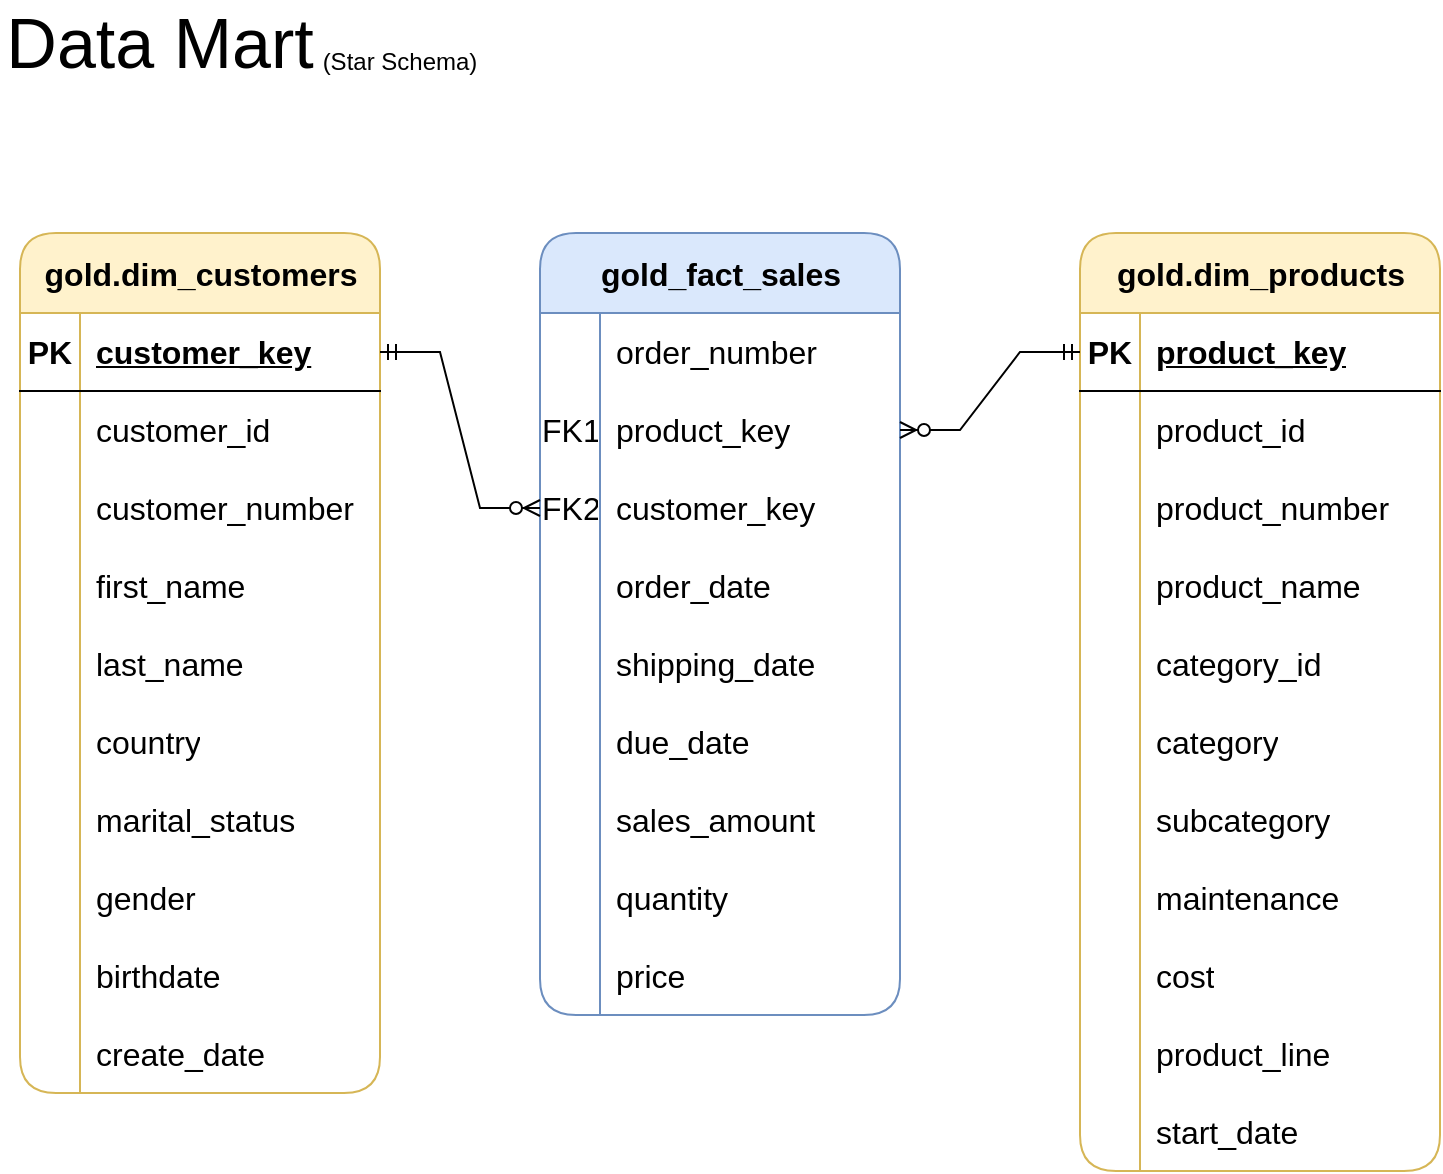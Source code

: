 <mxfile version="28.0.4">
  <diagram name="Strona-1" id="bl9GL8oTQglkChft6VXO">
    <mxGraphModel dx="1042" dy="660" grid="1" gridSize="10" guides="1" tooltips="1" connect="1" arrows="1" fold="1" page="1" pageScale="1" pageWidth="827" pageHeight="1169" math="0" shadow="0">
      <root>
        <mxCell id="0" />
        <mxCell id="1" parent="0" />
        <mxCell id="dJitBYqSB-J8J8jFcgvF-1" value="&lt;font style=&quot;font-size: 35px;&quot;&gt;Data Mart&lt;/font&gt;" style="text;html=1;align=center;verticalAlign=middle;whiteSpace=wrap;rounded=0;" vertex="1" parent="1">
          <mxGeometry x="40" y="85" width="160" height="40" as="geometry" />
        </mxCell>
        <mxCell id="dJitBYqSB-J8J8jFcgvF-2" value="(Star Schema)" style="text;html=1;align=center;verticalAlign=middle;whiteSpace=wrap;rounded=0;" vertex="1" parent="1">
          <mxGeometry x="200" y="100" width="80" height="30" as="geometry" />
        </mxCell>
        <mxCell id="dJitBYqSB-J8J8jFcgvF-3" value="gold.dim_customers" style="shape=table;startSize=40;container=1;collapsible=1;childLayout=tableLayout;fixedRows=1;rowLines=0;fontStyle=1;align=center;resizeLast=1;html=1;rounded=1;fillColor=#fff2cc;strokeColor=#d6b656;fontSize=16;" vertex="1" parent="1">
          <mxGeometry x="50" y="200.5" width="180" height="430" as="geometry">
            <mxRectangle x="110" y="220" width="180" height="30" as="alternateBounds" />
          </mxGeometry>
        </mxCell>
        <mxCell id="dJitBYqSB-J8J8jFcgvF-4" value="" style="shape=tableRow;horizontal=0;startSize=0;swimlaneHead=0;swimlaneBody=0;fillColor=none;collapsible=0;dropTarget=0;points=[[0,0.5],[1,0.5]];portConstraint=eastwest;top=0;left=0;right=0;bottom=1;fontSize=16;" vertex="1" parent="dJitBYqSB-J8J8jFcgvF-3">
          <mxGeometry y="40" width="180" height="39" as="geometry" />
        </mxCell>
        <mxCell id="dJitBYqSB-J8J8jFcgvF-5" value="PK" style="shape=partialRectangle;connectable=0;fillColor=none;top=0;left=0;bottom=0;right=0;fontStyle=1;overflow=hidden;whiteSpace=wrap;html=1;fontSize=16;" vertex="1" parent="dJitBYqSB-J8J8jFcgvF-4">
          <mxGeometry width="30" height="39" as="geometry">
            <mxRectangle width="30" height="39" as="alternateBounds" />
          </mxGeometry>
        </mxCell>
        <mxCell id="dJitBYqSB-J8J8jFcgvF-6" value="customer_key" style="shape=partialRectangle;connectable=0;fillColor=none;top=0;left=0;bottom=0;right=0;align=left;spacingLeft=6;fontStyle=5;overflow=hidden;whiteSpace=wrap;html=1;fontSize=16;" vertex="1" parent="dJitBYqSB-J8J8jFcgvF-4">
          <mxGeometry x="30" width="150" height="39" as="geometry">
            <mxRectangle width="150" height="39" as="alternateBounds" />
          </mxGeometry>
        </mxCell>
        <mxCell id="dJitBYqSB-J8J8jFcgvF-7" value="" style="shape=tableRow;horizontal=0;startSize=0;swimlaneHead=0;swimlaneBody=0;fillColor=none;collapsible=0;dropTarget=0;points=[[0,0.5],[1,0.5]];portConstraint=eastwest;top=0;left=0;right=0;bottom=0;fontSize=16;" vertex="1" parent="dJitBYqSB-J8J8jFcgvF-3">
          <mxGeometry y="79" width="180" height="39" as="geometry" />
        </mxCell>
        <mxCell id="dJitBYqSB-J8J8jFcgvF-8" value="" style="shape=partialRectangle;connectable=0;fillColor=none;top=0;left=0;bottom=0;right=0;editable=1;overflow=hidden;whiteSpace=wrap;html=1;fontSize=16;" vertex="1" parent="dJitBYqSB-J8J8jFcgvF-7">
          <mxGeometry width="30" height="39" as="geometry">
            <mxRectangle width="30" height="39" as="alternateBounds" />
          </mxGeometry>
        </mxCell>
        <mxCell id="dJitBYqSB-J8J8jFcgvF-9" value="customer_id" style="shape=partialRectangle;connectable=0;fillColor=none;top=0;left=0;bottom=0;right=0;align=left;spacingLeft=6;overflow=hidden;whiteSpace=wrap;html=1;fontSize=16;" vertex="1" parent="dJitBYqSB-J8J8jFcgvF-7">
          <mxGeometry x="30" width="150" height="39" as="geometry">
            <mxRectangle width="150" height="39" as="alternateBounds" />
          </mxGeometry>
        </mxCell>
        <mxCell id="dJitBYqSB-J8J8jFcgvF-10" value="" style="shape=tableRow;horizontal=0;startSize=0;swimlaneHead=0;swimlaneBody=0;fillColor=none;collapsible=0;dropTarget=0;points=[[0,0.5],[1,0.5]];portConstraint=eastwest;top=0;left=0;right=0;bottom=0;fontSize=16;" vertex="1" parent="dJitBYqSB-J8J8jFcgvF-3">
          <mxGeometry y="118" width="180" height="39" as="geometry" />
        </mxCell>
        <mxCell id="dJitBYqSB-J8J8jFcgvF-11" value="" style="shape=partialRectangle;connectable=0;fillColor=none;top=0;left=0;bottom=0;right=0;editable=1;overflow=hidden;whiteSpace=wrap;html=1;fontSize=16;" vertex="1" parent="dJitBYqSB-J8J8jFcgvF-10">
          <mxGeometry width="30" height="39" as="geometry">
            <mxRectangle width="30" height="39" as="alternateBounds" />
          </mxGeometry>
        </mxCell>
        <mxCell id="dJitBYqSB-J8J8jFcgvF-12" value="customer_number" style="shape=partialRectangle;connectable=0;fillColor=none;top=0;left=0;bottom=0;right=0;align=left;spacingLeft=6;overflow=hidden;whiteSpace=wrap;html=1;fontSize=16;" vertex="1" parent="dJitBYqSB-J8J8jFcgvF-10">
          <mxGeometry x="30" width="150" height="39" as="geometry">
            <mxRectangle width="150" height="39" as="alternateBounds" />
          </mxGeometry>
        </mxCell>
        <mxCell id="dJitBYqSB-J8J8jFcgvF-13" value="" style="shape=tableRow;horizontal=0;startSize=0;swimlaneHead=0;swimlaneBody=0;fillColor=none;collapsible=0;dropTarget=0;points=[[0,0.5],[1,0.5]];portConstraint=eastwest;top=0;left=0;right=0;bottom=0;fontSize=16;" vertex="1" parent="dJitBYqSB-J8J8jFcgvF-3">
          <mxGeometry y="157" width="180" height="39" as="geometry" />
        </mxCell>
        <mxCell id="dJitBYqSB-J8J8jFcgvF-14" value="" style="shape=partialRectangle;connectable=0;fillColor=none;top=0;left=0;bottom=0;right=0;editable=1;overflow=hidden;whiteSpace=wrap;html=1;fontSize=16;" vertex="1" parent="dJitBYqSB-J8J8jFcgvF-13">
          <mxGeometry width="30" height="39" as="geometry">
            <mxRectangle width="30" height="39" as="alternateBounds" />
          </mxGeometry>
        </mxCell>
        <mxCell id="dJitBYqSB-J8J8jFcgvF-15" value="first_name" style="shape=partialRectangle;connectable=0;fillColor=none;top=0;left=0;bottom=0;right=0;align=left;spacingLeft=6;overflow=hidden;whiteSpace=wrap;html=1;fontSize=16;" vertex="1" parent="dJitBYqSB-J8J8jFcgvF-13">
          <mxGeometry x="30" width="150" height="39" as="geometry">
            <mxRectangle width="150" height="39" as="alternateBounds" />
          </mxGeometry>
        </mxCell>
        <mxCell id="dJitBYqSB-J8J8jFcgvF-16" value="" style="shape=tableRow;horizontal=0;startSize=0;swimlaneHead=0;swimlaneBody=0;fillColor=none;collapsible=0;dropTarget=0;points=[[0,0.5],[1,0.5]];portConstraint=eastwest;top=0;left=0;right=0;bottom=0;fontSize=16;" vertex="1" parent="dJitBYqSB-J8J8jFcgvF-3">
          <mxGeometry y="196" width="180" height="39" as="geometry" />
        </mxCell>
        <mxCell id="dJitBYqSB-J8J8jFcgvF-17" value="" style="shape=partialRectangle;connectable=0;fillColor=none;top=0;left=0;bottom=0;right=0;editable=1;overflow=hidden;whiteSpace=wrap;html=1;fontSize=16;" vertex="1" parent="dJitBYqSB-J8J8jFcgvF-16">
          <mxGeometry width="30" height="39" as="geometry">
            <mxRectangle width="30" height="39" as="alternateBounds" />
          </mxGeometry>
        </mxCell>
        <mxCell id="dJitBYqSB-J8J8jFcgvF-18" value="last_name" style="shape=partialRectangle;connectable=0;fillColor=none;top=0;left=0;bottom=0;right=0;align=left;spacingLeft=6;overflow=hidden;whiteSpace=wrap;html=1;fontSize=16;" vertex="1" parent="dJitBYqSB-J8J8jFcgvF-16">
          <mxGeometry x="30" width="150" height="39" as="geometry">
            <mxRectangle width="150" height="39" as="alternateBounds" />
          </mxGeometry>
        </mxCell>
        <mxCell id="dJitBYqSB-J8J8jFcgvF-19" value="" style="shape=tableRow;horizontal=0;startSize=0;swimlaneHead=0;swimlaneBody=0;fillColor=none;collapsible=0;dropTarget=0;points=[[0,0.5],[1,0.5]];portConstraint=eastwest;top=0;left=0;right=0;bottom=0;fontSize=16;" vertex="1" parent="dJitBYqSB-J8J8jFcgvF-3">
          <mxGeometry y="235" width="180" height="39" as="geometry" />
        </mxCell>
        <mxCell id="dJitBYqSB-J8J8jFcgvF-20" value="" style="shape=partialRectangle;connectable=0;fillColor=none;top=0;left=0;bottom=0;right=0;editable=1;overflow=hidden;whiteSpace=wrap;html=1;fontSize=16;" vertex="1" parent="dJitBYqSB-J8J8jFcgvF-19">
          <mxGeometry width="30" height="39" as="geometry">
            <mxRectangle width="30" height="39" as="alternateBounds" />
          </mxGeometry>
        </mxCell>
        <mxCell id="dJitBYqSB-J8J8jFcgvF-21" value="country" style="shape=partialRectangle;connectable=0;fillColor=none;top=0;left=0;bottom=0;right=0;align=left;spacingLeft=6;overflow=hidden;whiteSpace=wrap;html=1;fontSize=16;" vertex="1" parent="dJitBYqSB-J8J8jFcgvF-19">
          <mxGeometry x="30" width="150" height="39" as="geometry">
            <mxRectangle width="150" height="39" as="alternateBounds" />
          </mxGeometry>
        </mxCell>
        <mxCell id="dJitBYqSB-J8J8jFcgvF-22" value="" style="shape=tableRow;horizontal=0;startSize=0;swimlaneHead=0;swimlaneBody=0;fillColor=none;collapsible=0;dropTarget=0;points=[[0,0.5],[1,0.5]];portConstraint=eastwest;top=0;left=0;right=0;bottom=0;fontSize=16;" vertex="1" parent="dJitBYqSB-J8J8jFcgvF-3">
          <mxGeometry y="274" width="180" height="39" as="geometry" />
        </mxCell>
        <mxCell id="dJitBYqSB-J8J8jFcgvF-23" value="" style="shape=partialRectangle;connectable=0;fillColor=none;top=0;left=0;bottom=0;right=0;editable=1;overflow=hidden;whiteSpace=wrap;html=1;fontSize=16;" vertex="1" parent="dJitBYqSB-J8J8jFcgvF-22">
          <mxGeometry width="30" height="39" as="geometry">
            <mxRectangle width="30" height="39" as="alternateBounds" />
          </mxGeometry>
        </mxCell>
        <mxCell id="dJitBYqSB-J8J8jFcgvF-24" value="marital_status" style="shape=partialRectangle;connectable=0;fillColor=none;top=0;left=0;bottom=0;right=0;align=left;spacingLeft=6;overflow=hidden;whiteSpace=wrap;html=1;fontSize=16;" vertex="1" parent="dJitBYqSB-J8J8jFcgvF-22">
          <mxGeometry x="30" width="150" height="39" as="geometry">
            <mxRectangle width="150" height="39" as="alternateBounds" />
          </mxGeometry>
        </mxCell>
        <mxCell id="dJitBYqSB-J8J8jFcgvF-25" value="" style="shape=tableRow;horizontal=0;startSize=0;swimlaneHead=0;swimlaneBody=0;fillColor=none;collapsible=0;dropTarget=0;points=[[0,0.5],[1,0.5]];portConstraint=eastwest;top=0;left=0;right=0;bottom=0;fontSize=16;" vertex="1" parent="dJitBYqSB-J8J8jFcgvF-3">
          <mxGeometry y="313" width="180" height="39" as="geometry" />
        </mxCell>
        <mxCell id="dJitBYqSB-J8J8jFcgvF-26" value="" style="shape=partialRectangle;connectable=0;fillColor=none;top=0;left=0;bottom=0;right=0;editable=1;overflow=hidden;whiteSpace=wrap;html=1;fontSize=16;" vertex="1" parent="dJitBYqSB-J8J8jFcgvF-25">
          <mxGeometry width="30" height="39" as="geometry">
            <mxRectangle width="30" height="39" as="alternateBounds" />
          </mxGeometry>
        </mxCell>
        <mxCell id="dJitBYqSB-J8J8jFcgvF-27" value="gender" style="shape=partialRectangle;connectable=0;fillColor=none;top=0;left=0;bottom=0;right=0;align=left;spacingLeft=6;overflow=hidden;whiteSpace=wrap;html=1;fontSize=16;" vertex="1" parent="dJitBYqSB-J8J8jFcgvF-25">
          <mxGeometry x="30" width="150" height="39" as="geometry">
            <mxRectangle width="150" height="39" as="alternateBounds" />
          </mxGeometry>
        </mxCell>
        <mxCell id="dJitBYqSB-J8J8jFcgvF-28" value="" style="shape=tableRow;horizontal=0;startSize=0;swimlaneHead=0;swimlaneBody=0;fillColor=none;collapsible=0;dropTarget=0;points=[[0,0.5],[1,0.5]];portConstraint=eastwest;top=0;left=0;right=0;bottom=0;fontSize=16;" vertex="1" parent="dJitBYqSB-J8J8jFcgvF-3">
          <mxGeometry y="352" width="180" height="39" as="geometry" />
        </mxCell>
        <mxCell id="dJitBYqSB-J8J8jFcgvF-29" value="" style="shape=partialRectangle;connectable=0;fillColor=none;top=0;left=0;bottom=0;right=0;editable=1;overflow=hidden;whiteSpace=wrap;html=1;fontSize=16;" vertex="1" parent="dJitBYqSB-J8J8jFcgvF-28">
          <mxGeometry width="30" height="39" as="geometry">
            <mxRectangle width="30" height="39" as="alternateBounds" />
          </mxGeometry>
        </mxCell>
        <mxCell id="dJitBYqSB-J8J8jFcgvF-30" value="birthdate" style="shape=partialRectangle;connectable=0;fillColor=none;top=0;left=0;bottom=0;right=0;align=left;spacingLeft=6;overflow=hidden;whiteSpace=wrap;html=1;fontSize=16;" vertex="1" parent="dJitBYqSB-J8J8jFcgvF-28">
          <mxGeometry x="30" width="150" height="39" as="geometry">
            <mxRectangle width="150" height="39" as="alternateBounds" />
          </mxGeometry>
        </mxCell>
        <mxCell id="dJitBYqSB-J8J8jFcgvF-31" value="" style="shape=tableRow;horizontal=0;startSize=0;swimlaneHead=0;swimlaneBody=0;fillColor=none;collapsible=0;dropTarget=0;points=[[0,0.5],[1,0.5]];portConstraint=eastwest;top=0;left=0;right=0;bottom=0;fontSize=16;" vertex="1" parent="dJitBYqSB-J8J8jFcgvF-3">
          <mxGeometry y="391" width="180" height="39" as="geometry" />
        </mxCell>
        <mxCell id="dJitBYqSB-J8J8jFcgvF-32" value="" style="shape=partialRectangle;connectable=0;fillColor=none;top=0;left=0;bottom=0;right=0;editable=1;overflow=hidden;whiteSpace=wrap;html=1;fontSize=16;" vertex="1" parent="dJitBYqSB-J8J8jFcgvF-31">
          <mxGeometry width="30" height="39" as="geometry">
            <mxRectangle width="30" height="39" as="alternateBounds" />
          </mxGeometry>
        </mxCell>
        <mxCell id="dJitBYqSB-J8J8jFcgvF-33" value="create_date" style="shape=partialRectangle;connectable=0;fillColor=none;top=0;left=0;bottom=0;right=0;align=left;spacingLeft=6;overflow=hidden;whiteSpace=wrap;html=1;fontSize=16;" vertex="1" parent="dJitBYqSB-J8J8jFcgvF-31">
          <mxGeometry x="30" width="150" height="39" as="geometry">
            <mxRectangle width="150" height="39" as="alternateBounds" />
          </mxGeometry>
        </mxCell>
        <mxCell id="dJitBYqSB-J8J8jFcgvF-34" value="gold.dim_products" style="shape=table;startSize=40;container=1;collapsible=1;childLayout=tableLayout;fixedRows=1;rowLines=0;fontStyle=1;align=center;resizeLast=1;html=1;rounded=1;fillColor=#fff2cc;strokeColor=#d6b656;fontSize=16;" vertex="1" parent="1">
          <mxGeometry x="580" y="200.5" width="180" height="469" as="geometry">
            <mxRectangle x="110" y="220" width="180" height="30" as="alternateBounds" />
          </mxGeometry>
        </mxCell>
        <mxCell id="dJitBYqSB-J8J8jFcgvF-35" value="" style="shape=tableRow;horizontal=0;startSize=0;swimlaneHead=0;swimlaneBody=0;fillColor=none;collapsible=0;dropTarget=0;points=[[0,0.5],[1,0.5]];portConstraint=eastwest;top=0;left=0;right=0;bottom=1;fontSize=16;" vertex="1" parent="dJitBYqSB-J8J8jFcgvF-34">
          <mxGeometry y="40" width="180" height="39" as="geometry" />
        </mxCell>
        <mxCell id="dJitBYqSB-J8J8jFcgvF-36" value="PK" style="shape=partialRectangle;connectable=0;fillColor=none;top=0;left=0;bottom=0;right=0;fontStyle=1;overflow=hidden;whiteSpace=wrap;html=1;fontSize=16;" vertex="1" parent="dJitBYqSB-J8J8jFcgvF-35">
          <mxGeometry width="30" height="39" as="geometry">
            <mxRectangle width="30" height="39" as="alternateBounds" />
          </mxGeometry>
        </mxCell>
        <mxCell id="dJitBYqSB-J8J8jFcgvF-37" value="product_key" style="shape=partialRectangle;connectable=0;fillColor=none;top=0;left=0;bottom=0;right=0;align=left;spacingLeft=6;fontStyle=5;overflow=hidden;whiteSpace=wrap;html=1;fontSize=16;" vertex="1" parent="dJitBYqSB-J8J8jFcgvF-35">
          <mxGeometry x="30" width="150" height="39" as="geometry">
            <mxRectangle width="150" height="39" as="alternateBounds" />
          </mxGeometry>
        </mxCell>
        <mxCell id="dJitBYqSB-J8J8jFcgvF-38" value="" style="shape=tableRow;horizontal=0;startSize=0;swimlaneHead=0;swimlaneBody=0;fillColor=none;collapsible=0;dropTarget=0;points=[[0,0.5],[1,0.5]];portConstraint=eastwest;top=0;left=0;right=0;bottom=0;fontSize=16;" vertex="1" parent="dJitBYqSB-J8J8jFcgvF-34">
          <mxGeometry y="79" width="180" height="39" as="geometry" />
        </mxCell>
        <mxCell id="dJitBYqSB-J8J8jFcgvF-39" value="" style="shape=partialRectangle;connectable=0;fillColor=none;top=0;left=0;bottom=0;right=0;editable=1;overflow=hidden;whiteSpace=wrap;html=1;fontSize=16;" vertex="1" parent="dJitBYqSB-J8J8jFcgvF-38">
          <mxGeometry width="30" height="39" as="geometry">
            <mxRectangle width="30" height="39" as="alternateBounds" />
          </mxGeometry>
        </mxCell>
        <mxCell id="dJitBYqSB-J8J8jFcgvF-40" value="product_id" style="shape=partialRectangle;connectable=0;fillColor=none;top=0;left=0;bottom=0;right=0;align=left;spacingLeft=6;overflow=hidden;whiteSpace=wrap;html=1;fontSize=16;" vertex="1" parent="dJitBYqSB-J8J8jFcgvF-38">
          <mxGeometry x="30" width="150" height="39" as="geometry">
            <mxRectangle width="150" height="39" as="alternateBounds" />
          </mxGeometry>
        </mxCell>
        <mxCell id="dJitBYqSB-J8J8jFcgvF-41" value="" style="shape=tableRow;horizontal=0;startSize=0;swimlaneHead=0;swimlaneBody=0;fillColor=none;collapsible=0;dropTarget=0;points=[[0,0.5],[1,0.5]];portConstraint=eastwest;top=0;left=0;right=0;bottom=0;fontSize=16;" vertex="1" parent="dJitBYqSB-J8J8jFcgvF-34">
          <mxGeometry y="118" width="180" height="39" as="geometry" />
        </mxCell>
        <mxCell id="dJitBYqSB-J8J8jFcgvF-42" value="" style="shape=partialRectangle;connectable=0;fillColor=none;top=0;left=0;bottom=0;right=0;editable=1;overflow=hidden;whiteSpace=wrap;html=1;fontSize=16;" vertex="1" parent="dJitBYqSB-J8J8jFcgvF-41">
          <mxGeometry width="30" height="39" as="geometry">
            <mxRectangle width="30" height="39" as="alternateBounds" />
          </mxGeometry>
        </mxCell>
        <mxCell id="dJitBYqSB-J8J8jFcgvF-43" value="product_number" style="shape=partialRectangle;connectable=0;fillColor=none;top=0;left=0;bottom=0;right=0;align=left;spacingLeft=6;overflow=hidden;whiteSpace=wrap;html=1;fontSize=16;" vertex="1" parent="dJitBYqSB-J8J8jFcgvF-41">
          <mxGeometry x="30" width="150" height="39" as="geometry">
            <mxRectangle width="150" height="39" as="alternateBounds" />
          </mxGeometry>
        </mxCell>
        <mxCell id="dJitBYqSB-J8J8jFcgvF-44" value="" style="shape=tableRow;horizontal=0;startSize=0;swimlaneHead=0;swimlaneBody=0;fillColor=none;collapsible=0;dropTarget=0;points=[[0,0.5],[1,0.5]];portConstraint=eastwest;top=0;left=0;right=0;bottom=0;fontSize=16;" vertex="1" parent="dJitBYqSB-J8J8jFcgvF-34">
          <mxGeometry y="157" width="180" height="39" as="geometry" />
        </mxCell>
        <mxCell id="dJitBYqSB-J8J8jFcgvF-45" value="" style="shape=partialRectangle;connectable=0;fillColor=none;top=0;left=0;bottom=0;right=0;editable=1;overflow=hidden;whiteSpace=wrap;html=1;fontSize=16;" vertex="1" parent="dJitBYqSB-J8J8jFcgvF-44">
          <mxGeometry width="30" height="39" as="geometry">
            <mxRectangle width="30" height="39" as="alternateBounds" />
          </mxGeometry>
        </mxCell>
        <mxCell id="dJitBYqSB-J8J8jFcgvF-46" value="product_name" style="shape=partialRectangle;connectable=0;fillColor=none;top=0;left=0;bottom=0;right=0;align=left;spacingLeft=6;overflow=hidden;whiteSpace=wrap;html=1;fontSize=16;" vertex="1" parent="dJitBYqSB-J8J8jFcgvF-44">
          <mxGeometry x="30" width="150" height="39" as="geometry">
            <mxRectangle width="150" height="39" as="alternateBounds" />
          </mxGeometry>
        </mxCell>
        <mxCell id="dJitBYqSB-J8J8jFcgvF-47" value="" style="shape=tableRow;horizontal=0;startSize=0;swimlaneHead=0;swimlaneBody=0;fillColor=none;collapsible=0;dropTarget=0;points=[[0,0.5],[1,0.5]];portConstraint=eastwest;top=0;left=0;right=0;bottom=0;fontSize=16;" vertex="1" parent="dJitBYqSB-J8J8jFcgvF-34">
          <mxGeometry y="196" width="180" height="39" as="geometry" />
        </mxCell>
        <mxCell id="dJitBYqSB-J8J8jFcgvF-48" value="" style="shape=partialRectangle;connectable=0;fillColor=none;top=0;left=0;bottom=0;right=0;editable=1;overflow=hidden;whiteSpace=wrap;html=1;fontSize=16;" vertex="1" parent="dJitBYqSB-J8J8jFcgvF-47">
          <mxGeometry width="30" height="39" as="geometry">
            <mxRectangle width="30" height="39" as="alternateBounds" />
          </mxGeometry>
        </mxCell>
        <mxCell id="dJitBYqSB-J8J8jFcgvF-49" value="category_id" style="shape=partialRectangle;connectable=0;fillColor=none;top=0;left=0;bottom=0;right=0;align=left;spacingLeft=6;overflow=hidden;whiteSpace=wrap;html=1;fontSize=16;" vertex="1" parent="dJitBYqSB-J8J8jFcgvF-47">
          <mxGeometry x="30" width="150" height="39" as="geometry">
            <mxRectangle width="150" height="39" as="alternateBounds" />
          </mxGeometry>
        </mxCell>
        <mxCell id="dJitBYqSB-J8J8jFcgvF-50" value="" style="shape=tableRow;horizontal=0;startSize=0;swimlaneHead=0;swimlaneBody=0;fillColor=none;collapsible=0;dropTarget=0;points=[[0,0.5],[1,0.5]];portConstraint=eastwest;top=0;left=0;right=0;bottom=0;fontSize=16;" vertex="1" parent="dJitBYqSB-J8J8jFcgvF-34">
          <mxGeometry y="235" width="180" height="39" as="geometry" />
        </mxCell>
        <mxCell id="dJitBYqSB-J8J8jFcgvF-51" value="" style="shape=partialRectangle;connectable=0;fillColor=none;top=0;left=0;bottom=0;right=0;editable=1;overflow=hidden;whiteSpace=wrap;html=1;fontSize=16;" vertex="1" parent="dJitBYqSB-J8J8jFcgvF-50">
          <mxGeometry width="30" height="39" as="geometry">
            <mxRectangle width="30" height="39" as="alternateBounds" />
          </mxGeometry>
        </mxCell>
        <mxCell id="dJitBYqSB-J8J8jFcgvF-52" value="category" style="shape=partialRectangle;connectable=0;fillColor=none;top=0;left=0;bottom=0;right=0;align=left;spacingLeft=6;overflow=hidden;whiteSpace=wrap;html=1;fontSize=16;" vertex="1" parent="dJitBYqSB-J8J8jFcgvF-50">
          <mxGeometry x="30" width="150" height="39" as="geometry">
            <mxRectangle width="150" height="39" as="alternateBounds" />
          </mxGeometry>
        </mxCell>
        <mxCell id="dJitBYqSB-J8J8jFcgvF-53" value="" style="shape=tableRow;horizontal=0;startSize=0;swimlaneHead=0;swimlaneBody=0;fillColor=none;collapsible=0;dropTarget=0;points=[[0,0.5],[1,0.5]];portConstraint=eastwest;top=0;left=0;right=0;bottom=0;fontSize=16;" vertex="1" parent="dJitBYqSB-J8J8jFcgvF-34">
          <mxGeometry y="274" width="180" height="39" as="geometry" />
        </mxCell>
        <mxCell id="dJitBYqSB-J8J8jFcgvF-54" value="" style="shape=partialRectangle;connectable=0;fillColor=none;top=0;left=0;bottom=0;right=0;editable=1;overflow=hidden;whiteSpace=wrap;html=1;fontSize=16;" vertex="1" parent="dJitBYqSB-J8J8jFcgvF-53">
          <mxGeometry width="30" height="39" as="geometry">
            <mxRectangle width="30" height="39" as="alternateBounds" />
          </mxGeometry>
        </mxCell>
        <mxCell id="dJitBYqSB-J8J8jFcgvF-55" value="subcategory" style="shape=partialRectangle;connectable=0;fillColor=none;top=0;left=0;bottom=0;right=0;align=left;spacingLeft=6;overflow=hidden;whiteSpace=wrap;html=1;fontSize=16;" vertex="1" parent="dJitBYqSB-J8J8jFcgvF-53">
          <mxGeometry x="30" width="150" height="39" as="geometry">
            <mxRectangle width="150" height="39" as="alternateBounds" />
          </mxGeometry>
        </mxCell>
        <mxCell id="dJitBYqSB-J8J8jFcgvF-56" value="" style="shape=tableRow;horizontal=0;startSize=0;swimlaneHead=0;swimlaneBody=0;fillColor=none;collapsible=0;dropTarget=0;points=[[0,0.5],[1,0.5]];portConstraint=eastwest;top=0;left=0;right=0;bottom=0;fontSize=16;" vertex="1" parent="dJitBYqSB-J8J8jFcgvF-34">
          <mxGeometry y="313" width="180" height="39" as="geometry" />
        </mxCell>
        <mxCell id="dJitBYqSB-J8J8jFcgvF-57" value="" style="shape=partialRectangle;connectable=0;fillColor=none;top=0;left=0;bottom=0;right=0;editable=1;overflow=hidden;whiteSpace=wrap;html=1;fontSize=16;" vertex="1" parent="dJitBYqSB-J8J8jFcgvF-56">
          <mxGeometry width="30" height="39" as="geometry">
            <mxRectangle width="30" height="39" as="alternateBounds" />
          </mxGeometry>
        </mxCell>
        <mxCell id="dJitBYqSB-J8J8jFcgvF-58" value="maintenance" style="shape=partialRectangle;connectable=0;fillColor=none;top=0;left=0;bottom=0;right=0;align=left;spacingLeft=6;overflow=hidden;whiteSpace=wrap;html=1;fontSize=16;" vertex="1" parent="dJitBYqSB-J8J8jFcgvF-56">
          <mxGeometry x="30" width="150" height="39" as="geometry">
            <mxRectangle width="150" height="39" as="alternateBounds" />
          </mxGeometry>
        </mxCell>
        <mxCell id="dJitBYqSB-J8J8jFcgvF-59" value="" style="shape=tableRow;horizontal=0;startSize=0;swimlaneHead=0;swimlaneBody=0;fillColor=none;collapsible=0;dropTarget=0;points=[[0,0.5],[1,0.5]];portConstraint=eastwest;top=0;left=0;right=0;bottom=0;fontSize=16;" vertex="1" parent="dJitBYqSB-J8J8jFcgvF-34">
          <mxGeometry y="352" width="180" height="39" as="geometry" />
        </mxCell>
        <mxCell id="dJitBYqSB-J8J8jFcgvF-60" value="" style="shape=partialRectangle;connectable=0;fillColor=none;top=0;left=0;bottom=0;right=0;editable=1;overflow=hidden;whiteSpace=wrap;html=1;fontSize=16;" vertex="1" parent="dJitBYqSB-J8J8jFcgvF-59">
          <mxGeometry width="30" height="39" as="geometry">
            <mxRectangle width="30" height="39" as="alternateBounds" />
          </mxGeometry>
        </mxCell>
        <mxCell id="dJitBYqSB-J8J8jFcgvF-61" value="cost" style="shape=partialRectangle;connectable=0;fillColor=none;top=0;left=0;bottom=0;right=0;align=left;spacingLeft=6;overflow=hidden;whiteSpace=wrap;html=1;fontSize=16;" vertex="1" parent="dJitBYqSB-J8J8jFcgvF-59">
          <mxGeometry x="30" width="150" height="39" as="geometry">
            <mxRectangle width="150" height="39" as="alternateBounds" />
          </mxGeometry>
        </mxCell>
        <mxCell id="dJitBYqSB-J8J8jFcgvF-62" value="" style="shape=tableRow;horizontal=0;startSize=0;swimlaneHead=0;swimlaneBody=0;fillColor=none;collapsible=0;dropTarget=0;points=[[0,0.5],[1,0.5]];portConstraint=eastwest;top=0;left=0;right=0;bottom=0;fontSize=16;" vertex="1" parent="dJitBYqSB-J8J8jFcgvF-34">
          <mxGeometry y="391" width="180" height="39" as="geometry" />
        </mxCell>
        <mxCell id="dJitBYqSB-J8J8jFcgvF-63" value="" style="shape=partialRectangle;connectable=0;fillColor=none;top=0;left=0;bottom=0;right=0;editable=1;overflow=hidden;whiteSpace=wrap;html=1;fontSize=16;" vertex="1" parent="dJitBYqSB-J8J8jFcgvF-62">
          <mxGeometry width="30" height="39" as="geometry">
            <mxRectangle width="30" height="39" as="alternateBounds" />
          </mxGeometry>
        </mxCell>
        <mxCell id="dJitBYqSB-J8J8jFcgvF-64" value="product_line" style="shape=partialRectangle;connectable=0;fillColor=none;top=0;left=0;bottom=0;right=0;align=left;spacingLeft=6;overflow=hidden;whiteSpace=wrap;html=1;fontSize=16;" vertex="1" parent="dJitBYqSB-J8J8jFcgvF-62">
          <mxGeometry x="30" width="150" height="39" as="geometry">
            <mxRectangle width="150" height="39" as="alternateBounds" />
          </mxGeometry>
        </mxCell>
        <mxCell id="dJitBYqSB-J8J8jFcgvF-65" value="" style="shape=tableRow;horizontal=0;startSize=0;swimlaneHead=0;swimlaneBody=0;fillColor=none;collapsible=0;dropTarget=0;points=[[0,0.5],[1,0.5]];portConstraint=eastwest;top=0;left=0;right=0;bottom=0;fontSize=16;" vertex="1" parent="dJitBYqSB-J8J8jFcgvF-34">
          <mxGeometry y="430" width="180" height="39" as="geometry" />
        </mxCell>
        <mxCell id="dJitBYqSB-J8J8jFcgvF-66" value="" style="shape=partialRectangle;connectable=0;fillColor=none;top=0;left=0;bottom=0;right=0;editable=1;overflow=hidden;whiteSpace=wrap;html=1;fontSize=16;" vertex="1" parent="dJitBYqSB-J8J8jFcgvF-65">
          <mxGeometry width="30" height="39" as="geometry">
            <mxRectangle width="30" height="39" as="alternateBounds" />
          </mxGeometry>
        </mxCell>
        <mxCell id="dJitBYqSB-J8J8jFcgvF-67" value="start_date" style="shape=partialRectangle;connectable=0;fillColor=none;top=0;left=0;bottom=0;right=0;align=left;spacingLeft=6;overflow=hidden;whiteSpace=wrap;html=1;fontSize=16;" vertex="1" parent="dJitBYqSB-J8J8jFcgvF-65">
          <mxGeometry x="30" width="150" height="39" as="geometry">
            <mxRectangle width="150" height="39" as="alternateBounds" />
          </mxGeometry>
        </mxCell>
        <mxCell id="dJitBYqSB-J8J8jFcgvF-68" value="gold_fact_sales" style="shape=table;startSize=40;container=1;collapsible=1;childLayout=tableLayout;fixedRows=1;rowLines=0;fontStyle=1;align=center;resizeLast=1;html=1;rounded=1;fillColor=#dae8fc;strokeColor=#6c8ebf;fontSize=16;" vertex="1" parent="1">
          <mxGeometry x="310" y="200.5" width="180" height="391" as="geometry">
            <mxRectangle x="110" y="220" width="180" height="30" as="alternateBounds" />
          </mxGeometry>
        </mxCell>
        <mxCell id="dJitBYqSB-J8J8jFcgvF-72" value="" style="shape=tableRow;horizontal=0;startSize=0;swimlaneHead=0;swimlaneBody=0;fillColor=none;collapsible=0;dropTarget=0;points=[[0,0.5],[1,0.5]];portConstraint=eastwest;top=0;left=0;right=0;bottom=0;fontSize=16;" vertex="1" parent="dJitBYqSB-J8J8jFcgvF-68">
          <mxGeometry y="40" width="180" height="39" as="geometry" />
        </mxCell>
        <mxCell id="dJitBYqSB-J8J8jFcgvF-73" value="" style="shape=partialRectangle;connectable=0;fillColor=none;top=0;left=0;bottom=0;right=0;editable=1;overflow=hidden;whiteSpace=wrap;html=1;fontSize=16;" vertex="1" parent="dJitBYqSB-J8J8jFcgvF-72">
          <mxGeometry width="30" height="39" as="geometry">
            <mxRectangle width="30" height="39" as="alternateBounds" />
          </mxGeometry>
        </mxCell>
        <mxCell id="dJitBYqSB-J8J8jFcgvF-74" value="order_number" style="shape=partialRectangle;connectable=0;fillColor=none;top=0;left=0;bottom=0;right=0;align=left;spacingLeft=6;overflow=hidden;whiteSpace=wrap;html=1;fontSize=16;" vertex="1" parent="dJitBYqSB-J8J8jFcgvF-72">
          <mxGeometry x="30" width="150" height="39" as="geometry">
            <mxRectangle width="150" height="39" as="alternateBounds" />
          </mxGeometry>
        </mxCell>
        <mxCell id="dJitBYqSB-J8J8jFcgvF-75" value="" style="shape=tableRow;horizontal=0;startSize=0;swimlaneHead=0;swimlaneBody=0;fillColor=none;collapsible=0;dropTarget=0;points=[[0,0.5],[1,0.5]];portConstraint=eastwest;top=0;left=0;right=0;bottom=0;fontSize=16;" vertex="1" parent="dJitBYqSB-J8J8jFcgvF-68">
          <mxGeometry y="79" width="180" height="39" as="geometry" />
        </mxCell>
        <mxCell id="dJitBYqSB-J8J8jFcgvF-76" value="FK1" style="shape=partialRectangle;connectable=0;fillColor=none;top=0;left=0;bottom=0;right=0;editable=1;overflow=hidden;whiteSpace=wrap;html=1;fontSize=16;" vertex="1" parent="dJitBYqSB-J8J8jFcgvF-75">
          <mxGeometry width="30" height="39" as="geometry">
            <mxRectangle width="30" height="39" as="alternateBounds" />
          </mxGeometry>
        </mxCell>
        <mxCell id="dJitBYqSB-J8J8jFcgvF-77" value="product_key" style="shape=partialRectangle;connectable=0;fillColor=none;top=0;left=0;bottom=0;right=0;align=left;spacingLeft=6;overflow=hidden;whiteSpace=wrap;html=1;fontSize=16;" vertex="1" parent="dJitBYqSB-J8J8jFcgvF-75">
          <mxGeometry x="30" width="150" height="39" as="geometry">
            <mxRectangle width="150" height="39" as="alternateBounds" />
          </mxGeometry>
        </mxCell>
        <mxCell id="dJitBYqSB-J8J8jFcgvF-78" value="" style="shape=tableRow;horizontal=0;startSize=0;swimlaneHead=0;swimlaneBody=0;fillColor=none;collapsible=0;dropTarget=0;points=[[0,0.5],[1,0.5]];portConstraint=eastwest;top=0;left=0;right=0;bottom=0;fontSize=16;" vertex="1" parent="dJitBYqSB-J8J8jFcgvF-68">
          <mxGeometry y="118" width="180" height="39" as="geometry" />
        </mxCell>
        <mxCell id="dJitBYqSB-J8J8jFcgvF-79" value="FK2" style="shape=partialRectangle;connectable=0;fillColor=none;top=0;left=0;bottom=0;right=0;editable=1;overflow=hidden;whiteSpace=wrap;html=1;fontSize=16;" vertex="1" parent="dJitBYqSB-J8J8jFcgvF-78">
          <mxGeometry width="30" height="39" as="geometry">
            <mxRectangle width="30" height="39" as="alternateBounds" />
          </mxGeometry>
        </mxCell>
        <mxCell id="dJitBYqSB-J8J8jFcgvF-80" value="customer_key" style="shape=partialRectangle;connectable=0;fillColor=none;top=0;left=0;bottom=0;right=0;align=left;spacingLeft=6;overflow=hidden;whiteSpace=wrap;html=1;fontSize=16;" vertex="1" parent="dJitBYqSB-J8J8jFcgvF-78">
          <mxGeometry x="30" width="150" height="39" as="geometry">
            <mxRectangle width="150" height="39" as="alternateBounds" />
          </mxGeometry>
        </mxCell>
        <mxCell id="dJitBYqSB-J8J8jFcgvF-81" value="" style="shape=tableRow;horizontal=0;startSize=0;swimlaneHead=0;swimlaneBody=0;fillColor=none;collapsible=0;dropTarget=0;points=[[0,0.5],[1,0.5]];portConstraint=eastwest;top=0;left=0;right=0;bottom=0;fontSize=16;" vertex="1" parent="dJitBYqSB-J8J8jFcgvF-68">
          <mxGeometry y="157" width="180" height="39" as="geometry" />
        </mxCell>
        <mxCell id="dJitBYqSB-J8J8jFcgvF-82" value="" style="shape=partialRectangle;connectable=0;fillColor=none;top=0;left=0;bottom=0;right=0;editable=1;overflow=hidden;whiteSpace=wrap;html=1;fontSize=16;" vertex="1" parent="dJitBYqSB-J8J8jFcgvF-81">
          <mxGeometry width="30" height="39" as="geometry">
            <mxRectangle width="30" height="39" as="alternateBounds" />
          </mxGeometry>
        </mxCell>
        <mxCell id="dJitBYqSB-J8J8jFcgvF-83" value="order_date" style="shape=partialRectangle;connectable=0;fillColor=none;top=0;left=0;bottom=0;right=0;align=left;spacingLeft=6;overflow=hidden;whiteSpace=wrap;html=1;fontSize=16;" vertex="1" parent="dJitBYqSB-J8J8jFcgvF-81">
          <mxGeometry x="30" width="150" height="39" as="geometry">
            <mxRectangle width="150" height="39" as="alternateBounds" />
          </mxGeometry>
        </mxCell>
        <mxCell id="dJitBYqSB-J8J8jFcgvF-84" value="" style="shape=tableRow;horizontal=0;startSize=0;swimlaneHead=0;swimlaneBody=0;fillColor=none;collapsible=0;dropTarget=0;points=[[0,0.5],[1,0.5]];portConstraint=eastwest;top=0;left=0;right=0;bottom=0;fontSize=16;" vertex="1" parent="dJitBYqSB-J8J8jFcgvF-68">
          <mxGeometry y="196" width="180" height="39" as="geometry" />
        </mxCell>
        <mxCell id="dJitBYqSB-J8J8jFcgvF-85" value="" style="shape=partialRectangle;connectable=0;fillColor=none;top=0;left=0;bottom=0;right=0;editable=1;overflow=hidden;whiteSpace=wrap;html=1;fontSize=16;" vertex="1" parent="dJitBYqSB-J8J8jFcgvF-84">
          <mxGeometry width="30" height="39" as="geometry">
            <mxRectangle width="30" height="39" as="alternateBounds" />
          </mxGeometry>
        </mxCell>
        <mxCell id="dJitBYqSB-J8J8jFcgvF-86" value="shipping_date" style="shape=partialRectangle;connectable=0;fillColor=none;top=0;left=0;bottom=0;right=0;align=left;spacingLeft=6;overflow=hidden;whiteSpace=wrap;html=1;fontSize=16;" vertex="1" parent="dJitBYqSB-J8J8jFcgvF-84">
          <mxGeometry x="30" width="150" height="39" as="geometry">
            <mxRectangle width="150" height="39" as="alternateBounds" />
          </mxGeometry>
        </mxCell>
        <mxCell id="dJitBYqSB-J8J8jFcgvF-87" value="" style="shape=tableRow;horizontal=0;startSize=0;swimlaneHead=0;swimlaneBody=0;fillColor=none;collapsible=0;dropTarget=0;points=[[0,0.5],[1,0.5]];portConstraint=eastwest;top=0;left=0;right=0;bottom=0;fontSize=16;" vertex="1" parent="dJitBYqSB-J8J8jFcgvF-68">
          <mxGeometry y="235" width="180" height="39" as="geometry" />
        </mxCell>
        <mxCell id="dJitBYqSB-J8J8jFcgvF-88" value="" style="shape=partialRectangle;connectable=0;fillColor=none;top=0;left=0;bottom=0;right=0;editable=1;overflow=hidden;whiteSpace=wrap;html=1;fontSize=16;" vertex="1" parent="dJitBYqSB-J8J8jFcgvF-87">
          <mxGeometry width="30" height="39" as="geometry">
            <mxRectangle width="30" height="39" as="alternateBounds" />
          </mxGeometry>
        </mxCell>
        <mxCell id="dJitBYqSB-J8J8jFcgvF-89" value="due_date" style="shape=partialRectangle;connectable=0;fillColor=none;top=0;left=0;bottom=0;right=0;align=left;spacingLeft=6;overflow=hidden;whiteSpace=wrap;html=1;fontSize=16;" vertex="1" parent="dJitBYqSB-J8J8jFcgvF-87">
          <mxGeometry x="30" width="150" height="39" as="geometry">
            <mxRectangle width="150" height="39" as="alternateBounds" />
          </mxGeometry>
        </mxCell>
        <mxCell id="dJitBYqSB-J8J8jFcgvF-90" value="" style="shape=tableRow;horizontal=0;startSize=0;swimlaneHead=0;swimlaneBody=0;fillColor=none;collapsible=0;dropTarget=0;points=[[0,0.5],[1,0.5]];portConstraint=eastwest;top=0;left=0;right=0;bottom=0;fontSize=16;" vertex="1" parent="dJitBYqSB-J8J8jFcgvF-68">
          <mxGeometry y="274" width="180" height="39" as="geometry" />
        </mxCell>
        <mxCell id="dJitBYqSB-J8J8jFcgvF-91" value="" style="shape=partialRectangle;connectable=0;fillColor=none;top=0;left=0;bottom=0;right=0;editable=1;overflow=hidden;whiteSpace=wrap;html=1;fontSize=16;" vertex="1" parent="dJitBYqSB-J8J8jFcgvF-90">
          <mxGeometry width="30" height="39" as="geometry">
            <mxRectangle width="30" height="39" as="alternateBounds" />
          </mxGeometry>
        </mxCell>
        <mxCell id="dJitBYqSB-J8J8jFcgvF-92" value="sales_amount" style="shape=partialRectangle;connectable=0;fillColor=none;top=0;left=0;bottom=0;right=0;align=left;spacingLeft=6;overflow=hidden;whiteSpace=wrap;html=1;fontSize=16;" vertex="1" parent="dJitBYqSB-J8J8jFcgvF-90">
          <mxGeometry x="30" width="150" height="39" as="geometry">
            <mxRectangle width="150" height="39" as="alternateBounds" />
          </mxGeometry>
        </mxCell>
        <mxCell id="dJitBYqSB-J8J8jFcgvF-93" value="" style="shape=tableRow;horizontal=0;startSize=0;swimlaneHead=0;swimlaneBody=0;fillColor=none;collapsible=0;dropTarget=0;points=[[0,0.5],[1,0.5]];portConstraint=eastwest;top=0;left=0;right=0;bottom=0;fontSize=16;" vertex="1" parent="dJitBYqSB-J8J8jFcgvF-68">
          <mxGeometry y="313" width="180" height="39" as="geometry" />
        </mxCell>
        <mxCell id="dJitBYqSB-J8J8jFcgvF-94" value="" style="shape=partialRectangle;connectable=0;fillColor=none;top=0;left=0;bottom=0;right=0;editable=1;overflow=hidden;whiteSpace=wrap;html=1;fontSize=16;" vertex="1" parent="dJitBYqSB-J8J8jFcgvF-93">
          <mxGeometry width="30" height="39" as="geometry">
            <mxRectangle width="30" height="39" as="alternateBounds" />
          </mxGeometry>
        </mxCell>
        <mxCell id="dJitBYqSB-J8J8jFcgvF-95" value="quantity" style="shape=partialRectangle;connectable=0;fillColor=none;top=0;left=0;bottom=0;right=0;align=left;spacingLeft=6;overflow=hidden;whiteSpace=wrap;html=1;fontSize=16;" vertex="1" parent="dJitBYqSB-J8J8jFcgvF-93">
          <mxGeometry x="30" width="150" height="39" as="geometry">
            <mxRectangle width="150" height="39" as="alternateBounds" />
          </mxGeometry>
        </mxCell>
        <mxCell id="dJitBYqSB-J8J8jFcgvF-96" value="" style="shape=tableRow;horizontal=0;startSize=0;swimlaneHead=0;swimlaneBody=0;fillColor=none;collapsible=0;dropTarget=0;points=[[0,0.5],[1,0.5]];portConstraint=eastwest;top=0;left=0;right=0;bottom=0;fontSize=16;" vertex="1" parent="dJitBYqSB-J8J8jFcgvF-68">
          <mxGeometry y="352" width="180" height="39" as="geometry" />
        </mxCell>
        <mxCell id="dJitBYqSB-J8J8jFcgvF-97" value="" style="shape=partialRectangle;connectable=0;fillColor=none;top=0;left=0;bottom=0;right=0;editable=1;overflow=hidden;whiteSpace=wrap;html=1;fontSize=16;" vertex="1" parent="dJitBYqSB-J8J8jFcgvF-96">
          <mxGeometry width="30" height="39" as="geometry">
            <mxRectangle width="30" height="39" as="alternateBounds" />
          </mxGeometry>
        </mxCell>
        <mxCell id="dJitBYqSB-J8J8jFcgvF-98" value="price" style="shape=partialRectangle;connectable=0;fillColor=none;top=0;left=0;bottom=0;right=0;align=left;spacingLeft=6;overflow=hidden;whiteSpace=wrap;html=1;fontSize=16;" vertex="1" parent="dJitBYqSB-J8J8jFcgvF-96">
          <mxGeometry x="30" width="150" height="39" as="geometry">
            <mxRectangle width="150" height="39" as="alternateBounds" />
          </mxGeometry>
        </mxCell>
        <mxCell id="dJitBYqSB-J8J8jFcgvF-104" value="" style="edgeStyle=entityRelationEdgeStyle;fontSize=12;html=1;endArrow=ERzeroToMany;startArrow=ERmandOne;rounded=0;entryX=0;entryY=0.5;entryDx=0;entryDy=0;" edge="1" parent="1" target="dJitBYqSB-J8J8jFcgvF-78">
          <mxGeometry width="100" height="100" relative="1" as="geometry">
            <mxPoint x="230" y="260" as="sourcePoint" />
            <mxPoint x="330" y="160" as="targetPoint" />
            <Array as="points">
              <mxPoint x="140" y="-170" />
              <mxPoint x="310" y="340" />
            </Array>
          </mxGeometry>
        </mxCell>
        <mxCell id="dJitBYqSB-J8J8jFcgvF-105" value="" style="edgeStyle=entityRelationEdgeStyle;fontSize=12;html=1;endArrow=ERzeroToMany;startArrow=ERmandOne;rounded=0;exitX=0;exitY=0.5;exitDx=0;exitDy=0;entryX=1;entryY=0.5;entryDx=0;entryDy=0;" edge="1" parent="1" source="dJitBYqSB-J8J8jFcgvF-35" target="dJitBYqSB-J8J8jFcgvF-75">
          <mxGeometry width="100" height="100" relative="1" as="geometry">
            <mxPoint x="390" y="740" as="sourcePoint" />
            <mxPoint x="490" y="640" as="targetPoint" />
          </mxGeometry>
        </mxCell>
      </root>
    </mxGraphModel>
  </diagram>
</mxfile>
